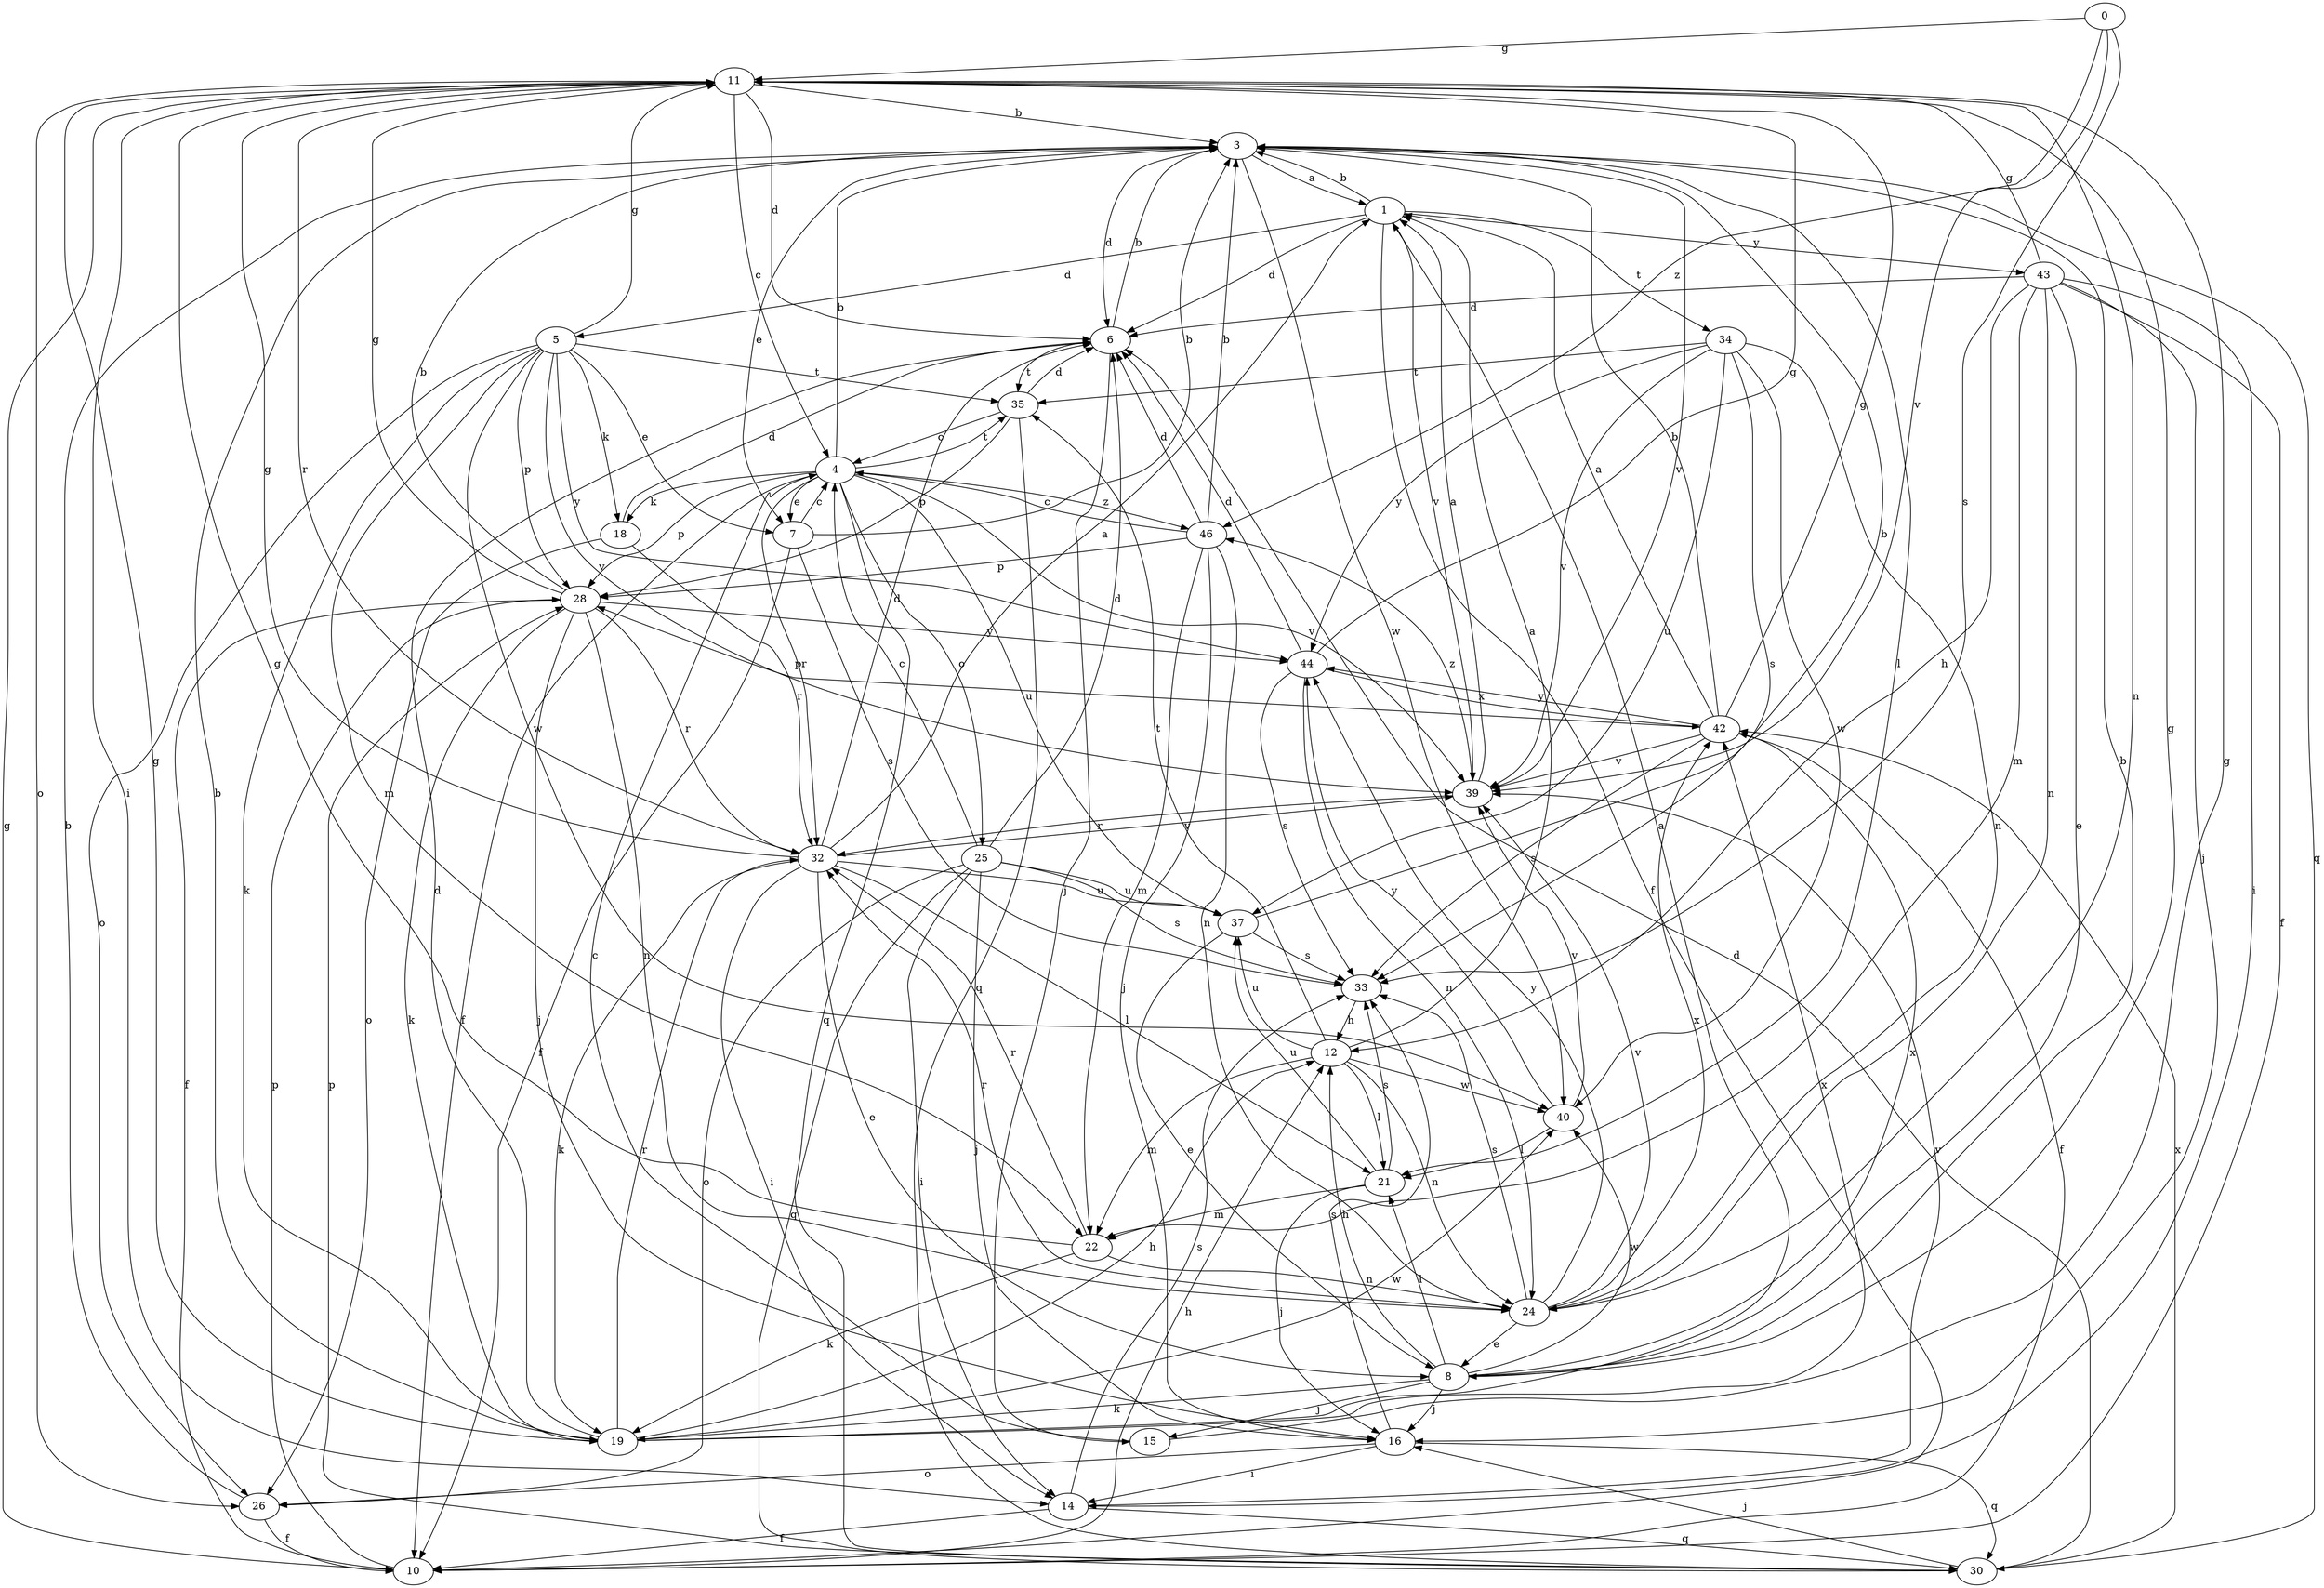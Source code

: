 strict digraph  {
0;
1;
3;
4;
5;
6;
7;
8;
10;
11;
12;
14;
15;
16;
18;
19;
21;
22;
24;
25;
26;
28;
30;
32;
33;
34;
35;
37;
39;
40;
42;
43;
44;
46;
0 -> 11  [label=g];
0 -> 33  [label=s];
0 -> 39  [label=v];
0 -> 46  [label=z];
1 -> 3  [label=b];
1 -> 5  [label=d];
1 -> 6  [label=d];
1 -> 10  [label=f];
1 -> 34  [label=t];
1 -> 39  [label=v];
1 -> 43  [label=y];
3 -> 1  [label=a];
3 -> 6  [label=d];
3 -> 7  [label=e];
3 -> 21  [label=l];
3 -> 30  [label=q];
3 -> 39  [label=v];
3 -> 40  [label=w];
4 -> 3  [label=b];
4 -> 7  [label=e];
4 -> 10  [label=f];
4 -> 18  [label=k];
4 -> 25  [label=o];
4 -> 28  [label=p];
4 -> 30  [label=q];
4 -> 32  [label=r];
4 -> 35  [label=t];
4 -> 37  [label=u];
4 -> 39  [label=v];
4 -> 46  [label=z];
5 -> 7  [label=e];
5 -> 11  [label=g];
5 -> 18  [label=k];
5 -> 19  [label=k];
5 -> 22  [label=m];
5 -> 26  [label=o];
5 -> 28  [label=p];
5 -> 35  [label=t];
5 -> 39  [label=v];
5 -> 40  [label=w];
5 -> 44  [label=y];
6 -> 3  [label=b];
6 -> 15  [label=j];
6 -> 35  [label=t];
7 -> 3  [label=b];
7 -> 4  [label=c];
7 -> 10  [label=f];
7 -> 33  [label=s];
8 -> 3  [label=b];
8 -> 11  [label=g];
8 -> 12  [label=h];
8 -> 15  [label=j];
8 -> 16  [label=j];
8 -> 19  [label=k];
8 -> 21  [label=l];
8 -> 40  [label=w];
8 -> 42  [label=x];
10 -> 11  [label=g];
10 -> 12  [label=h];
10 -> 28  [label=p];
11 -> 3  [label=b];
11 -> 4  [label=c];
11 -> 6  [label=d];
11 -> 14  [label=i];
11 -> 24  [label=n];
11 -> 26  [label=o];
11 -> 32  [label=r];
12 -> 1  [label=a];
12 -> 21  [label=l];
12 -> 22  [label=m];
12 -> 24  [label=n];
12 -> 35  [label=t];
12 -> 37  [label=u];
12 -> 40  [label=w];
14 -> 10  [label=f];
14 -> 30  [label=q];
14 -> 33  [label=s];
14 -> 39  [label=v];
15 -> 4  [label=c];
15 -> 11  [label=g];
16 -> 14  [label=i];
16 -> 26  [label=o];
16 -> 30  [label=q];
16 -> 33  [label=s];
18 -> 6  [label=d];
18 -> 26  [label=o];
18 -> 32  [label=r];
19 -> 1  [label=a];
19 -> 3  [label=b];
19 -> 6  [label=d];
19 -> 11  [label=g];
19 -> 12  [label=h];
19 -> 32  [label=r];
19 -> 40  [label=w];
19 -> 42  [label=x];
21 -> 16  [label=j];
21 -> 22  [label=m];
21 -> 33  [label=s];
21 -> 37  [label=u];
22 -> 11  [label=g];
22 -> 19  [label=k];
22 -> 24  [label=n];
22 -> 32  [label=r];
24 -> 8  [label=e];
24 -> 32  [label=r];
24 -> 33  [label=s];
24 -> 39  [label=v];
24 -> 42  [label=x];
24 -> 44  [label=y];
25 -> 4  [label=c];
25 -> 6  [label=d];
25 -> 14  [label=i];
25 -> 16  [label=j];
25 -> 26  [label=o];
25 -> 30  [label=q];
25 -> 33  [label=s];
25 -> 37  [label=u];
26 -> 3  [label=b];
26 -> 10  [label=f];
28 -> 3  [label=b];
28 -> 10  [label=f];
28 -> 11  [label=g];
28 -> 16  [label=j];
28 -> 19  [label=k];
28 -> 24  [label=n];
28 -> 32  [label=r];
28 -> 44  [label=y];
30 -> 6  [label=d];
30 -> 16  [label=j];
30 -> 28  [label=p];
30 -> 42  [label=x];
32 -> 1  [label=a];
32 -> 6  [label=d];
32 -> 8  [label=e];
32 -> 11  [label=g];
32 -> 14  [label=i];
32 -> 19  [label=k];
32 -> 21  [label=l];
32 -> 37  [label=u];
32 -> 39  [label=v];
33 -> 12  [label=h];
34 -> 24  [label=n];
34 -> 33  [label=s];
34 -> 35  [label=t];
34 -> 37  [label=u];
34 -> 39  [label=v];
34 -> 40  [label=w];
34 -> 44  [label=y];
35 -> 4  [label=c];
35 -> 6  [label=d];
35 -> 28  [label=p];
35 -> 30  [label=q];
37 -> 3  [label=b];
37 -> 8  [label=e];
37 -> 33  [label=s];
39 -> 1  [label=a];
39 -> 32  [label=r];
39 -> 46  [label=z];
40 -> 21  [label=l];
40 -> 39  [label=v];
40 -> 44  [label=y];
42 -> 1  [label=a];
42 -> 3  [label=b];
42 -> 10  [label=f];
42 -> 11  [label=g];
42 -> 28  [label=p];
42 -> 33  [label=s];
42 -> 39  [label=v];
42 -> 44  [label=y];
43 -> 6  [label=d];
43 -> 8  [label=e];
43 -> 10  [label=f];
43 -> 11  [label=g];
43 -> 12  [label=h];
43 -> 14  [label=i];
43 -> 16  [label=j];
43 -> 22  [label=m];
43 -> 24  [label=n];
44 -> 6  [label=d];
44 -> 11  [label=g];
44 -> 24  [label=n];
44 -> 33  [label=s];
44 -> 42  [label=x];
46 -> 3  [label=b];
46 -> 4  [label=c];
46 -> 6  [label=d];
46 -> 16  [label=j];
46 -> 22  [label=m];
46 -> 24  [label=n];
46 -> 28  [label=p];
}
